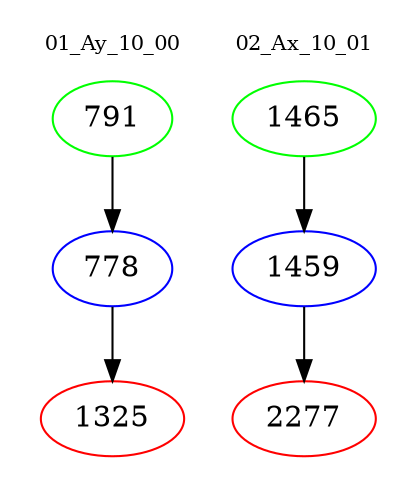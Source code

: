 digraph{
subgraph cluster_0 {
color = white
label = "01_Ay_10_00";
fontsize=10;
T0_791 [label="791", color="green"]
T0_791 -> T0_778 [color="black"]
T0_778 [label="778", color="blue"]
T0_778 -> T0_1325 [color="black"]
T0_1325 [label="1325", color="red"]
}
subgraph cluster_1 {
color = white
label = "02_Ax_10_01";
fontsize=10;
T1_1465 [label="1465", color="green"]
T1_1465 -> T1_1459 [color="black"]
T1_1459 [label="1459", color="blue"]
T1_1459 -> T1_2277 [color="black"]
T1_2277 [label="2277", color="red"]
}
}

